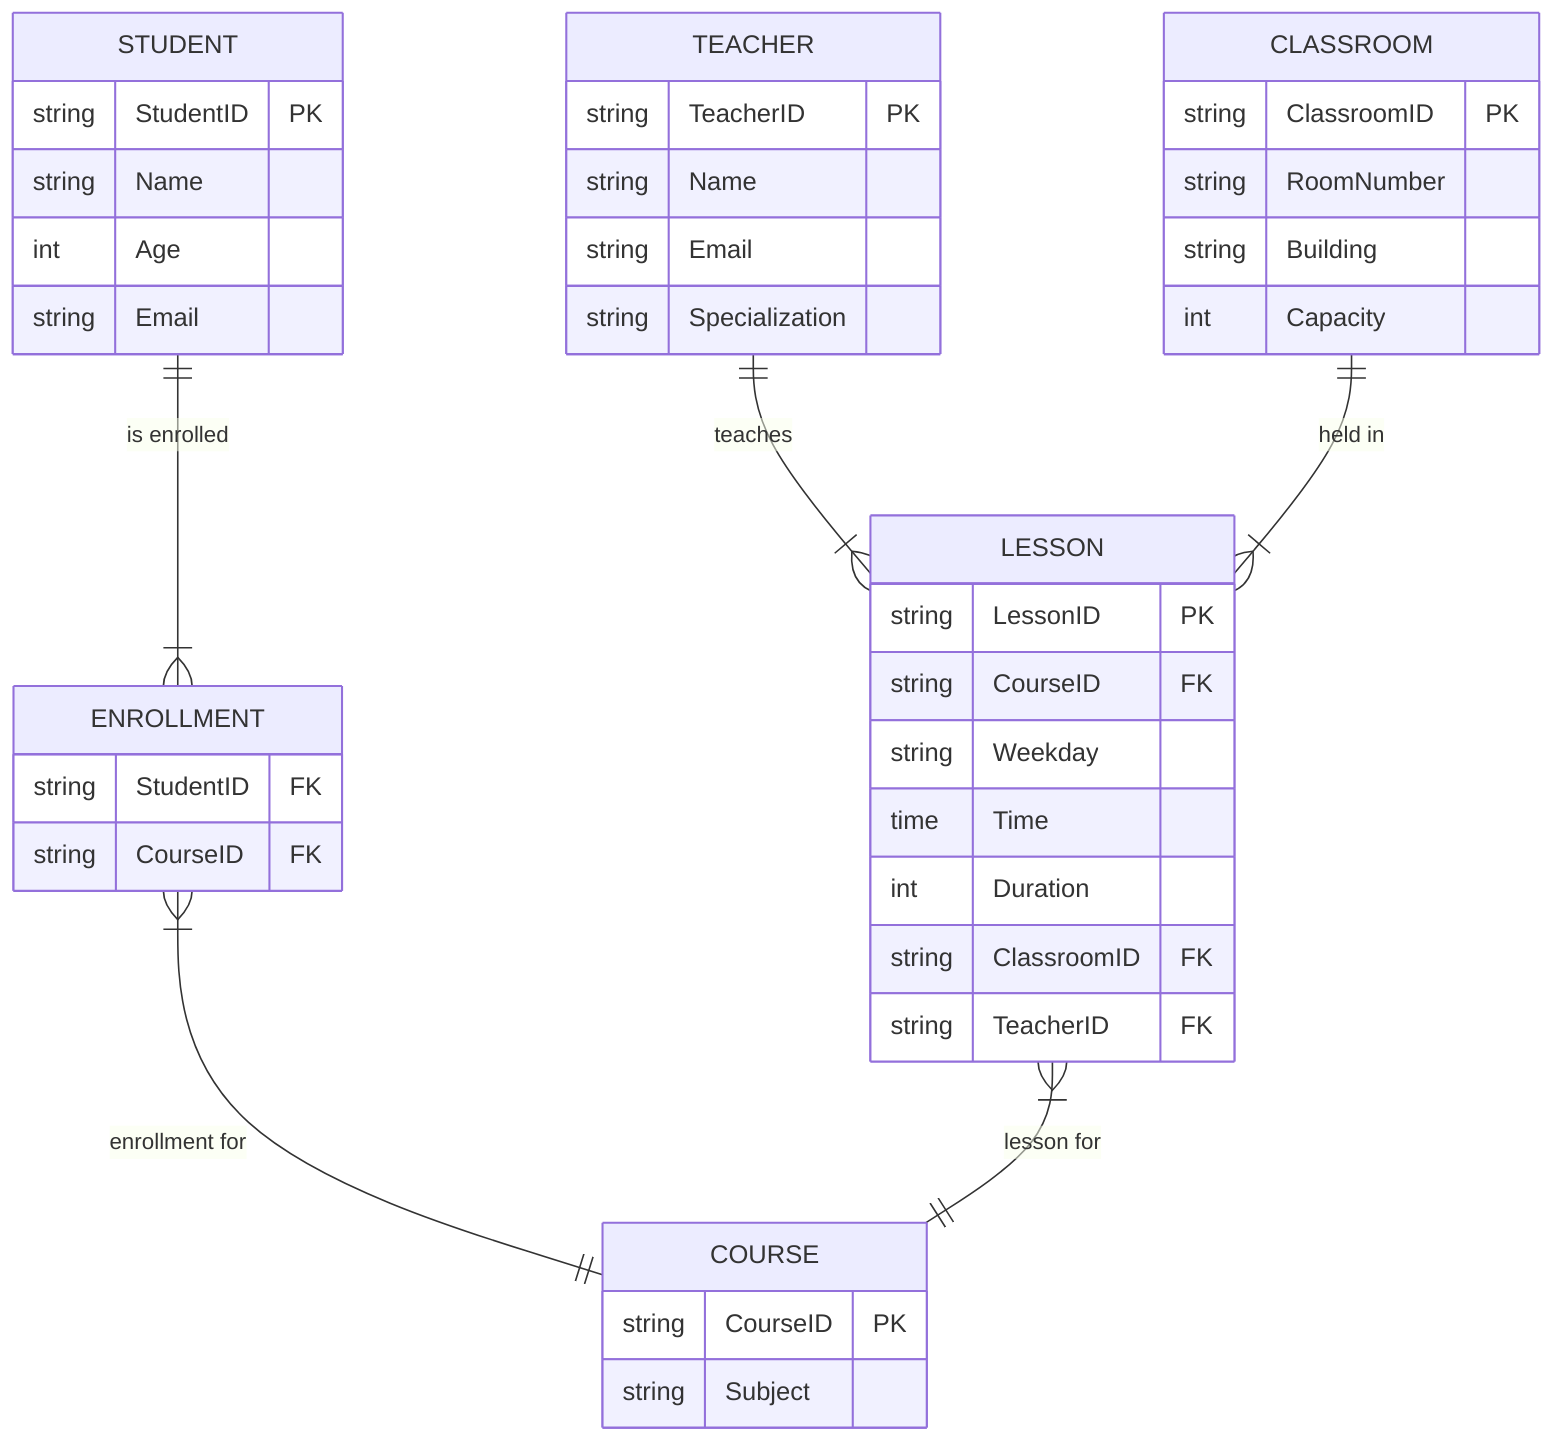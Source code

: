 erDiagram
    STUDENT {
        string StudentID PK
        string Name
        int Age
        string Email
    }

    ENROLLMENT {
        string StudentID FK
        string CourseID FK
    }

    COURSE {
        string CourseID PK
        string Subject
    }

    CLASSROOM {
        string ClassroomID PK
        string RoomNumber
        string Building
        int Capacity
    }
    
    TEACHER {
        string TeacherID PK
        string Name
        string Email
        string Specialization
    }
    
    LESSON {
        string LessonID PK
        string CourseID FK
        string Weekday
        time Time
        int Duration
        string ClassroomID FK
        string TeacherID FK
    }
    
    STUDENT ||--|{ ENROLLMENT : "is enrolled"
    ENROLLMENT }|--|| COURSE  : "enrollment for"
    TEACHER ||--|{ LESSON : "teaches"
    CLASSROOM ||--|{ LESSON : "held in"
    LESSON }|--|| COURSE  : "lesson for"